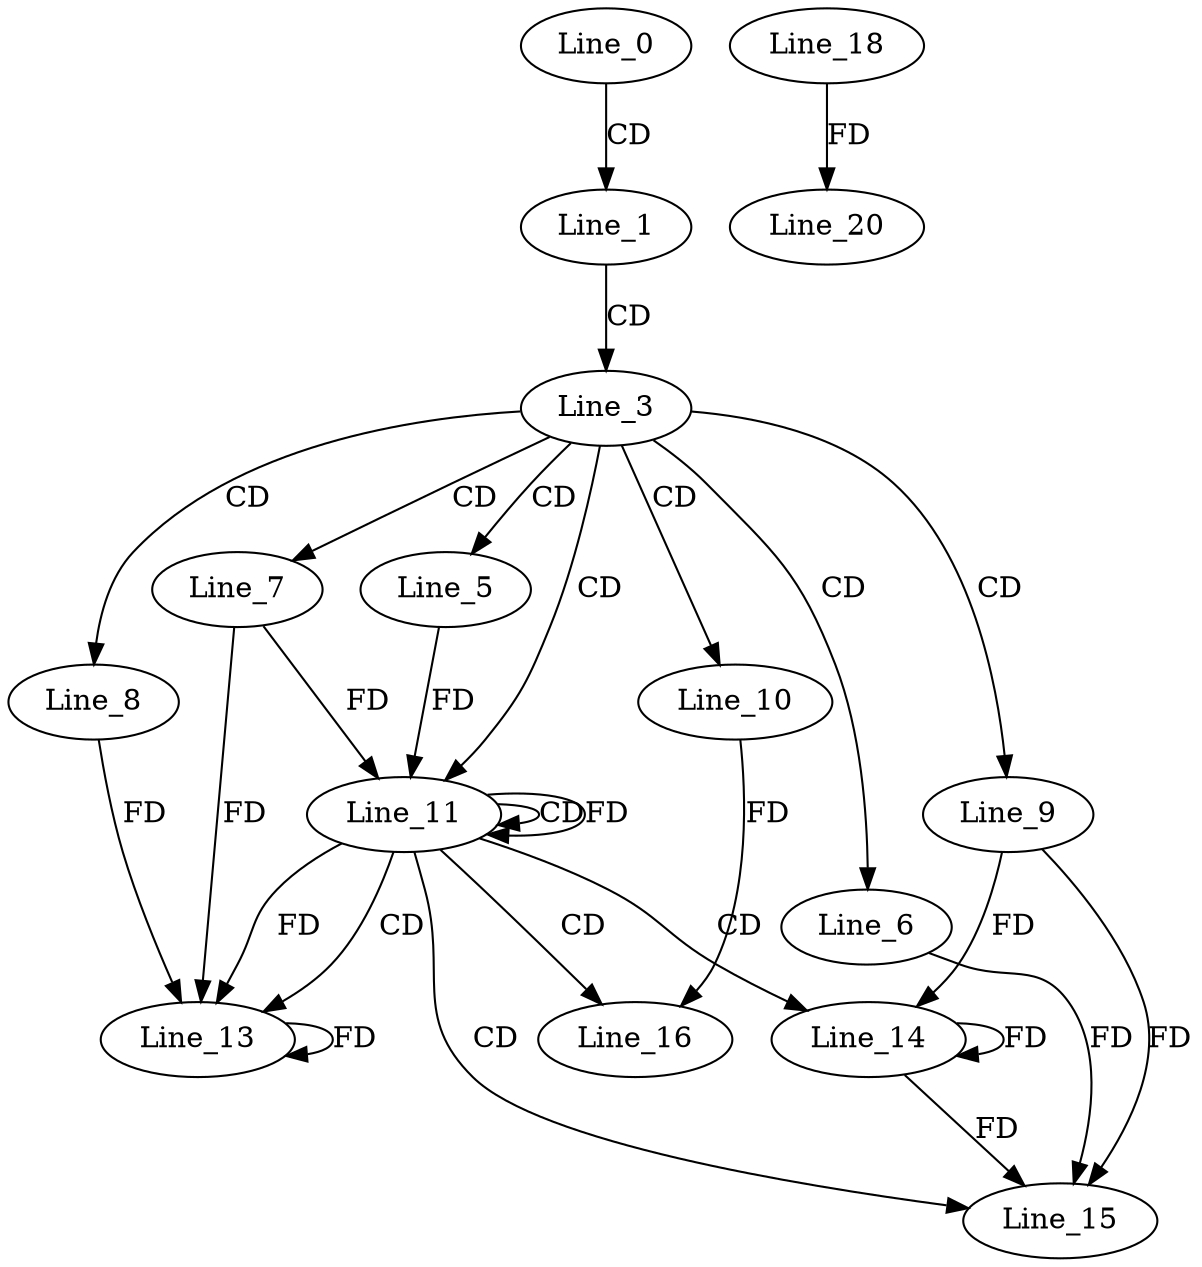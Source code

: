 digraph G {
  Line_0;
  Line_1;
  Line_3;
  Line_5;
  Line_6;
  Line_7;
  Line_8;
  Line_9;
  Line_10;
  Line_11;
  Line_11;
  Line_11;
  Line_13;
  Line_13;
  Line_14;
  Line_15;
  Line_15;
  Line_16;
  Line_18;
  Line_20;
  Line_0 -> Line_1 [ label="CD" ];
  Line_1 -> Line_3 [ label="CD" ];
  Line_3 -> Line_5 [ label="CD" ];
  Line_3 -> Line_6 [ label="CD" ];
  Line_3 -> Line_7 [ label="CD" ];
  Line_3 -> Line_8 [ label="CD" ];
  Line_3 -> Line_9 [ label="CD" ];
  Line_3 -> Line_10 [ label="CD" ];
  Line_3 -> Line_11 [ label="CD" ];
  Line_11 -> Line_11 [ label="CD" ];
  Line_11 -> Line_11 [ label="FD" ];
  Line_7 -> Line_11 [ label="FD" ];
  Line_5 -> Line_11 [ label="FD" ];
  Line_11 -> Line_13 [ label="CD" ];
  Line_13 -> Line_13 [ label="FD" ];
  Line_8 -> Line_13 [ label="FD" ];
  Line_11 -> Line_13 [ label="FD" ];
  Line_7 -> Line_13 [ label="FD" ];
  Line_11 -> Line_14 [ label="CD" ];
  Line_14 -> Line_14 [ label="FD" ];
  Line_9 -> Line_14 [ label="FD" ];
  Line_11 -> Line_15 [ label="CD" ];
  Line_6 -> Line_15 [ label="FD" ];
  Line_14 -> Line_15 [ label="FD" ];
  Line_9 -> Line_15 [ label="FD" ];
  Line_11 -> Line_16 [ label="CD" ];
  Line_10 -> Line_16 [ label="FD" ];
  Line_18 -> Line_20 [ label="FD" ];
}
